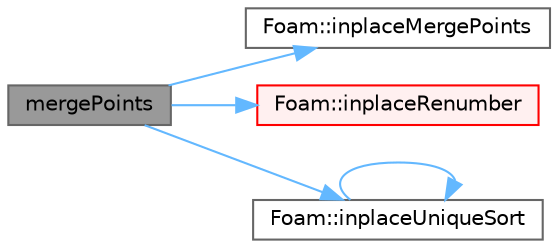 digraph "mergePoints"
{
 // LATEX_PDF_SIZE
  bgcolor="transparent";
  edge [fontname=Helvetica,fontsize=10,labelfontname=Helvetica,labelfontsize=10];
  node [fontname=Helvetica,fontsize=10,shape=box,height=0.2,width=0.4];
  rankdir="LR";
  Node1 [id="Node000001",label="mergePoints",height=0.2,width=0.4,color="gray40", fillcolor="grey60", style="filled", fontcolor="black",tooltip=" "];
  Node1 -> Node2 [id="edge1_Node000001_Node000002",color="steelblue1",style="solid",tooltip=" "];
  Node2 [id="Node000002",label="Foam::inplaceMergePoints",height=0.2,width=0.4,color="grey40", fillcolor="white", style="filled",URL="$namespaceFoam.html#ace9d5a41dc4c56fe2174f7a3ec38a9b9",tooltip=" "];
  Node1 -> Node3 [id="edge2_Node000001_Node000003",color="steelblue1",style="solid",tooltip=" "];
  Node3 [id="Node000003",label="Foam::inplaceRenumber",height=0.2,width=0.4,color="red", fillcolor="#FFF0F0", style="filled",URL="$namespaceFoam.html#a16337b512fc31dd510d929a789207d87",tooltip=" "];
  Node1 -> Node5 [id="edge3_Node000001_Node000005",color="steelblue1",style="solid",tooltip=" "];
  Node5 [id="Node000005",label="Foam::inplaceUniqueSort",height=0.2,width=0.4,color="grey40", fillcolor="white", style="filled",URL="$namespaceFoam.html#a90f9af4ce9fb4f7ac598067fa95bb552",tooltip=" "];
  Node5 -> Node5 [id="edge4_Node000005_Node000005",color="steelblue1",style="solid",tooltip=" "];
}
